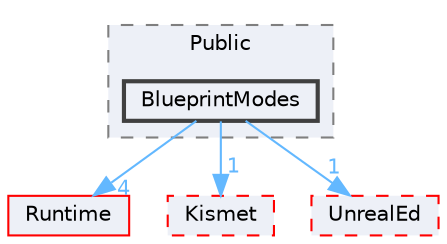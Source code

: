 digraph "BlueprintModes"
{
 // INTERACTIVE_SVG=YES
 // LATEX_PDF_SIZE
  bgcolor="transparent";
  edge [fontname=Helvetica,fontsize=10,labelfontname=Helvetica,labelfontsize=10];
  node [fontname=Helvetica,fontsize=10,shape=box,height=0.2,width=0.4];
  compound=true
  subgraph clusterdir_6a4c71f4ebad453a52b038ad6f1f54c6 {
    graph [ bgcolor="#edf0f7", pencolor="grey50", label="Public", fontname=Helvetica,fontsize=10 style="filled,dashed", URL="dir_6a4c71f4ebad453a52b038ad6f1f54c6.html",tooltip=""]
  dir_d6cd9253dc8b2f88c3de4053f4446102 [label="BlueprintModes", fillcolor="#edf0f7", color="grey25", style="filled,bold", URL="dir_d6cd9253dc8b2f88c3de4053f4446102.html",tooltip=""];
  }
  dir_7536b172fbd480bfd146a1b1acd6856b [label="Runtime", fillcolor="#edf0f7", color="red", style="filled", URL="dir_7536b172fbd480bfd146a1b1acd6856b.html",tooltip=""];
  dir_7e4ab89c7afb961388411a3a76513ebc [label="Kismet", fillcolor="#edf0f7", color="red", style="filled,dashed", URL="dir_7e4ab89c7afb961388411a3a76513ebc.html",tooltip=""];
  dir_d6dfe71a46de762e5d5df277eaa495c7 [label="UnrealEd", fillcolor="#edf0f7", color="red", style="filled,dashed", URL="dir_d6dfe71a46de762e5d5df277eaa495c7.html",tooltip=""];
  dir_d6cd9253dc8b2f88c3de4053f4446102->dir_7536b172fbd480bfd146a1b1acd6856b [headlabel="4", labeldistance=1.5 headhref="dir_000104_000984.html" href="dir_000104_000984.html" color="steelblue1" fontcolor="steelblue1"];
  dir_d6cd9253dc8b2f88c3de4053f4446102->dir_7e4ab89c7afb961388411a3a76513ebc [headlabel="1", labeldistance=1.5 headhref="dir_000104_000547.html" href="dir_000104_000547.html" color="steelblue1" fontcolor="steelblue1"];
  dir_d6cd9253dc8b2f88c3de4053f4446102->dir_d6dfe71a46de762e5d5df277eaa495c7 [headlabel="1", labeldistance=1.5 headhref="dir_000104_001226.html" href="dir_000104_001226.html" color="steelblue1" fontcolor="steelblue1"];
}
